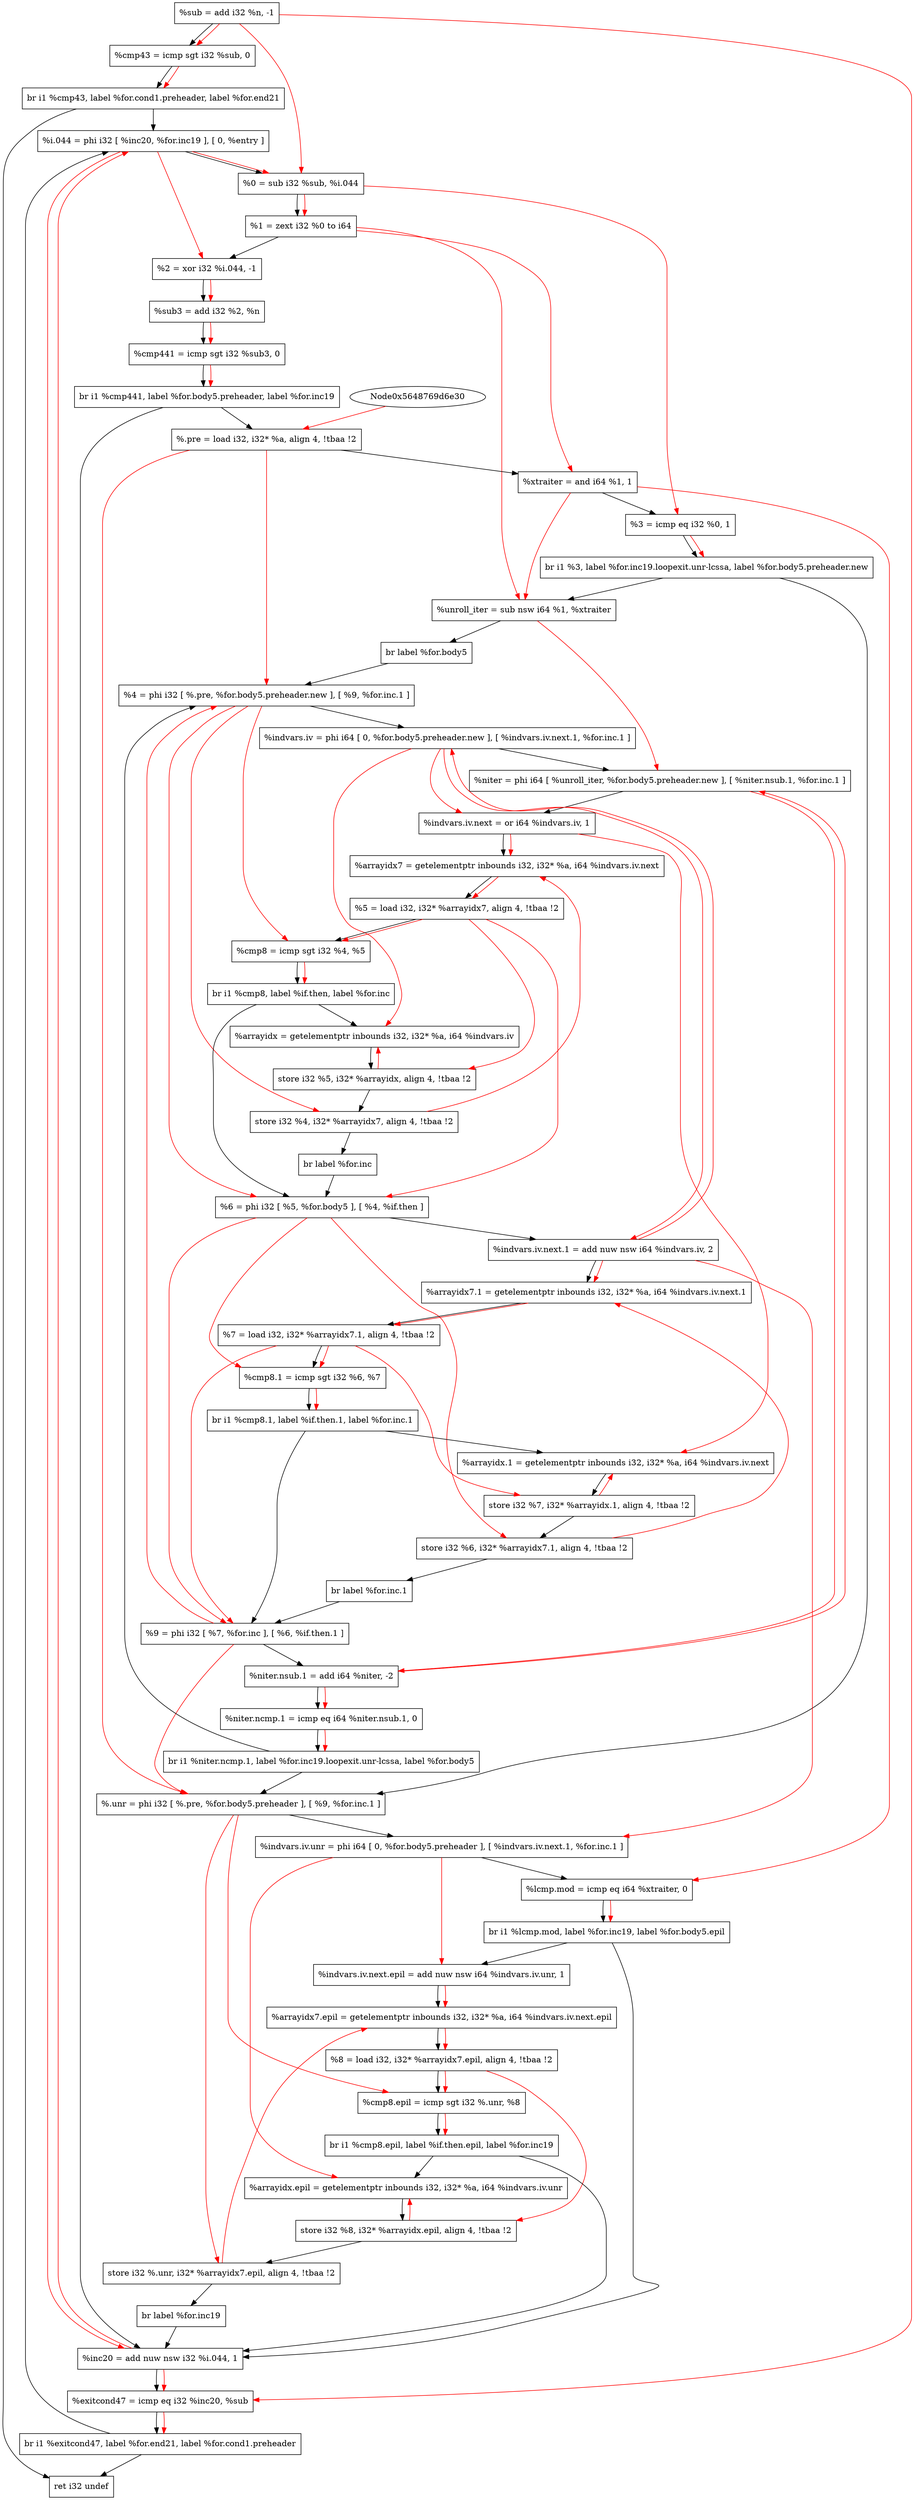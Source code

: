 digraph "CDFG for'func' function" {
	Node0x5648769d70c0[shape=record, label="  %sub = add i32 %n, -1"];
	Node0x5648769d7160[shape=record, label="  %cmp43 = icmp sgt i32 %sub, 0"];
	Node0x564876961c98[shape=record, label="  br i1 %cmp43, label %for.cond1.preheader, label %for.end21"];
	Node0x5648769d7488[shape=record, label="  %i.044 = phi i32 [ %inc20, %for.inc19 ], [ 0, %entry ]"];
	Node0x5648769d7570[shape=record, label="  %0 = sub i32 %sub, %i.044"];
	Node0x5648769d75e8[shape=record, label="  %1 = zext i32 %0 to i64"];
	Node0x5648769d7680[shape=record, label="  %2 = xor i32 %i.044, -1"];
	Node0x5648769d7720[shape=record, label="  %sub3 = add i32 %2, %n"];
	Node0x5648769d7790[shape=record, label="  %cmp441 = icmp sgt i32 %sub3, 0"];
	Node0x564876961db8[shape=record, label="  br i1 %cmp441, label %for.body5.preheader, label %for.inc19"];
	Node0x5648769d7898[shape=record, label="  %.pre = load i32, i32* %a, align 4, !tbaa !2"];
	Node0x5648769d8980[shape=record, label="  %xtraiter = and i64 %1, 1"];
	Node0x5648769d8a20[shape=record, label="  %3 = icmp eq i32 %0, 1"];
	Node0x56487696d348[shape=record, label="  br i1 %3, label %for.inc19.loopexit.unr-lcssa, label %for.body5.preheader.new"];
	Node0x5648769d8ce0[shape=record, label="  %unroll_iter = sub nsw i64 %1, %xtraiter"];
	Node0x5648769d8db8[shape=record, label="  br label %for.body5"];
	Node0x5648769d8ec8[shape=record, label="  %4 = phi i32 [ %.pre, %for.body5.preheader.new ], [ %9, %for.inc.1 ]"];
	Node0x5648769d90a8[shape=record, label="  %indvars.iv = phi i64 [ 0, %for.body5.preheader.new ], [ %indvars.iv.next.1, %for.inc.1 ]"];
	Node0x5648769d9208[shape=record, label="  %niter = phi i64 [ %unroll_iter, %for.body5.preheader.new ], [ %niter.nsub.1, %for.inc.1 ]"];
	Node0x5648769d92f0[shape=record, label="  %indvars.iv.next = or i64 %indvars.iv, 1"];
	Node0x5648769d93c0[shape=record, label="  %arrayidx7 = getelementptr inbounds i32, i32* %a, i64 %indvars.iv.next"];
	Node0x5648769d9428[shape=record, label="  %5 = load i32, i32* %arrayidx7, align 4, !tbaa !2"];
	Node0x5648769d9ab0[shape=record, label="  %cmp8 = icmp sgt i32 %4, %5"];
	Node0x56487696d468[shape=record, label="  br i1 %cmp8, label %if.then, label %for.inc"];
	Node0x5648769da000[shape=record, label="  %arrayidx = getelementptr inbounds i32, i32* %a, i64 %indvars.iv"];
	Node0x5648769da0b0[shape=record, label="  store i32 %5, i32* %arrayidx, align 4, !tbaa !2"];
	Node0x5648769da130[shape=record, label="  store i32 %4, i32* %arrayidx7, align 4, !tbaa !2"];
	Node0x5648769d9eb8[shape=record, label="  br label %for.inc"];
	Node0x5648769da188[shape=record, label="  %6 = phi i32 [ %5, %for.body5 ], [ %4, %if.then ]"];
	Node0x5648769da2b0[shape=record, label="  %indvars.iv.next.1 = add nuw nsw i64 %indvars.iv, 2"];
	Node0x5648769da350[shape=record, label="  %arrayidx7.1 = getelementptr inbounds i32, i32* %a, i64 %indvars.iv.next.1"];
	Node0x5648769d9058[shape=record, label="  %7 = load i32, i32* %arrayidx7.1, align 4, !tbaa !2"];
	Node0x5648769da3d0[shape=record, label="  %cmp8.1 = icmp sgt i32 %6, %7"];
	Node0x56487696d588[shape=record, label="  br i1 %cmp8.1, label %if.then.1, label %for.inc.1"];
	Node0x5648769da498[shape=record, label="  %.unr = phi i32 [ %.pre, %for.body5.preheader ], [ %9, %for.inc.1 ]"];
	Node0x5648769da558[shape=record, label="  %indvars.iv.unr = phi i64 [ 0, %for.body5.preheader ], [ %indvars.iv.next.1, %for.inc.1 ]"];
	Node0x5648769da620[shape=record, label="  %lcmp.mod = icmp eq i64 %xtraiter, 0"];
	Node0x5648769da728[shape=record, label="  br i1 %lcmp.mod, label %for.inc19, label %for.body5.epil"];
	Node0x5648769da7a0[shape=record, label="  %indvars.iv.next.epil = add nuw nsw i64 %indvars.iv.unr, 1"];
	Node0x5648769da8a0[shape=record, label="  %arrayidx7.epil = getelementptr inbounds i32, i32* %a, i64 %indvars.iv.next.epil"];
	Node0x5648769d8b38[shape=record, label="  %8 = load i32, i32* %arrayidx7.epil, align 4, !tbaa !2"];
	Node0x5648769da9b0[shape=record, label="  %cmp8.epil = icmp sgt i32 %.unr, %8"];
	Node0x5648769daac8[shape=record, label="  br i1 %cmp8.epil, label %if.then.epil, label %for.inc19"];
	Node0x5648769dab40[shape=record, label="  %arrayidx.epil = getelementptr inbounds i32, i32* %a, i64 %indvars.iv.unr"];
	Node0x5648769dabc0[shape=record, label="  store i32 %8, i32* %arrayidx.epil, align 4, !tbaa !2"];
	Node0x5648769dac40[shape=record, label="  store i32 %.unr, i32* %arrayidx7.epil, align 4, !tbaa !2"];
	Node0x5648769daa38[shape=record, label="  br label %for.inc19"];
	Node0x5648769dacc0[shape=record, label="  %inc20 = add nuw nsw i32 %i.044, 1"];
	Node0x5648769dad30[shape=record, label="  %exitcond47 = icmp eq i32 %inc20, %sub"];
	Node0x5648769dae18[shape=record, label="  br i1 %exitcond47, label %for.end21, label %for.cond1.preheader"];
	Node0x5648769d72f8[shape=record, label="  ret i32 undef"];
	Node0x5648769db2c0[shape=record, label="  %arrayidx.1 = getelementptr inbounds i32, i32* %a, i64 %indvars.iv.next"];
	Node0x5648769db340[shape=record, label="  store i32 %7, i32* %arrayidx.1, align 4, !tbaa !2"];
	Node0x5648769db3c0[shape=record, label="  store i32 %6, i32* %arrayidx7.1, align 4, !tbaa !2"];
	Node0x5648769d9f88[shape=record, label="  br label %for.inc.1"];
	Node0x5648769db418[shape=record, label="  %9 = phi i32 [ %7, %for.inc ], [ %6, %if.then.1 ]"];
	Node0x5648769db4e0[shape=record, label="  %niter.nsub.1 = add i64 %niter, -2"];
	Node0x5648769db550[shape=record, label="  %niter.ncmp.1 = icmp eq i64 %niter.nsub.1, 0"];
	Node0x5648769dbe18[shape=record, label="  br i1 %niter.ncmp.1, label %for.inc19.loopexit.unr-lcssa, label %for.body5"];
	Node0x5648769d70c0 -> Node0x5648769d7160
	Node0x5648769d7160 -> Node0x564876961c98
	Node0x564876961c98 -> Node0x5648769d7488
	Node0x564876961c98 -> Node0x5648769d72f8
	Node0x5648769d7488 -> Node0x5648769d7570
	Node0x5648769d7570 -> Node0x5648769d75e8
	Node0x5648769d75e8 -> Node0x5648769d7680
	Node0x5648769d7680 -> Node0x5648769d7720
	Node0x5648769d7720 -> Node0x5648769d7790
	Node0x5648769d7790 -> Node0x564876961db8
	Node0x564876961db8 -> Node0x5648769d7898
	Node0x564876961db8 -> Node0x5648769dacc0
	Node0x5648769d7898 -> Node0x5648769d8980
	Node0x5648769d8980 -> Node0x5648769d8a20
	Node0x5648769d8a20 -> Node0x56487696d348
	Node0x56487696d348 -> Node0x5648769da498
	Node0x56487696d348 -> Node0x5648769d8ce0
	Node0x5648769d8ce0 -> Node0x5648769d8db8
	Node0x5648769d8db8 -> Node0x5648769d8ec8
	Node0x5648769d8ec8 -> Node0x5648769d90a8
	Node0x5648769d90a8 -> Node0x5648769d9208
	Node0x5648769d9208 -> Node0x5648769d92f0
	Node0x5648769d92f0 -> Node0x5648769d93c0
	Node0x5648769d93c0 -> Node0x5648769d9428
	Node0x5648769d9428 -> Node0x5648769d9ab0
	Node0x5648769d9ab0 -> Node0x56487696d468
	Node0x56487696d468 -> Node0x5648769da000
	Node0x56487696d468 -> Node0x5648769da188
	Node0x5648769da000 -> Node0x5648769da0b0
	Node0x5648769da0b0 -> Node0x5648769da130
	Node0x5648769da130 -> Node0x5648769d9eb8
	Node0x5648769d9eb8 -> Node0x5648769da188
	Node0x5648769da188 -> Node0x5648769da2b0
	Node0x5648769da2b0 -> Node0x5648769da350
	Node0x5648769da350 -> Node0x5648769d9058
	Node0x5648769d9058 -> Node0x5648769da3d0
	Node0x5648769da3d0 -> Node0x56487696d588
	Node0x56487696d588 -> Node0x5648769db2c0
	Node0x56487696d588 -> Node0x5648769db418
	Node0x5648769da498 -> Node0x5648769da558
	Node0x5648769da558 -> Node0x5648769da620
	Node0x5648769da620 -> Node0x5648769da728
	Node0x5648769da728 -> Node0x5648769dacc0
	Node0x5648769da728 -> Node0x5648769da7a0
	Node0x5648769da7a0 -> Node0x5648769da8a0
	Node0x5648769da8a0 -> Node0x5648769d8b38
	Node0x5648769d8b38 -> Node0x5648769da9b0
	Node0x5648769da9b0 -> Node0x5648769daac8
	Node0x5648769daac8 -> Node0x5648769dab40
	Node0x5648769daac8 -> Node0x5648769dacc0
	Node0x5648769dab40 -> Node0x5648769dabc0
	Node0x5648769dabc0 -> Node0x5648769dac40
	Node0x5648769dac40 -> Node0x5648769daa38
	Node0x5648769daa38 -> Node0x5648769dacc0
	Node0x5648769dacc0 -> Node0x5648769dad30
	Node0x5648769dad30 -> Node0x5648769dae18
	Node0x5648769dae18 -> Node0x5648769d72f8
	Node0x5648769dae18 -> Node0x5648769d7488
	Node0x5648769db2c0 -> Node0x5648769db340
	Node0x5648769db340 -> Node0x5648769db3c0
	Node0x5648769db3c0 -> Node0x5648769d9f88
	Node0x5648769d9f88 -> Node0x5648769db418
	Node0x5648769db418 -> Node0x5648769db4e0
	Node0x5648769db4e0 -> Node0x5648769db550
	Node0x5648769db550 -> Node0x5648769dbe18
	Node0x5648769dbe18 -> Node0x5648769da498
	Node0x5648769dbe18 -> Node0x5648769d8ec8
edge [color=red]
	Node0x5648769d70c0 -> Node0x5648769d7160
	Node0x5648769d7160 -> Node0x564876961c98
	Node0x5648769dacc0 -> Node0x5648769d7488
	Node0x5648769d70c0 -> Node0x5648769d7570
	Node0x5648769d7488 -> Node0x5648769d7570
	Node0x5648769d7570 -> Node0x5648769d75e8
	Node0x5648769d7488 -> Node0x5648769d7680
	Node0x5648769d7680 -> Node0x5648769d7720
	Node0x5648769d7720 -> Node0x5648769d7790
	Node0x5648769d7790 -> Node0x564876961db8
	Node0x5648769d6e30 -> Node0x5648769d7898
	Node0x5648769d75e8 -> Node0x5648769d8980
	Node0x5648769d7570 -> Node0x5648769d8a20
	Node0x5648769d8a20 -> Node0x56487696d348
	Node0x5648769d75e8 -> Node0x5648769d8ce0
	Node0x5648769d8980 -> Node0x5648769d8ce0
	Node0x5648769d7898 -> Node0x5648769d8ec8
	Node0x5648769db418 -> Node0x5648769d8ec8
	Node0x5648769da2b0 -> Node0x5648769d90a8
	Node0x5648769d8ce0 -> Node0x5648769d9208
	Node0x5648769db4e0 -> Node0x5648769d9208
	Node0x5648769d90a8 -> Node0x5648769d92f0
	Node0x5648769d92f0 -> Node0x5648769d93c0
	Node0x5648769d93c0 -> Node0x5648769d9428
	Node0x5648769d8ec8 -> Node0x5648769d9ab0
	Node0x5648769d9428 -> Node0x5648769d9ab0
	Node0x5648769d9ab0 -> Node0x56487696d468
	Node0x5648769d90a8 -> Node0x5648769da000
	Node0x5648769d9428 -> Node0x5648769da0b0
	Node0x5648769da0b0 -> Node0x5648769da000
	Node0x5648769d8ec8 -> Node0x5648769da130
	Node0x5648769da130 -> Node0x5648769d93c0
	Node0x5648769d9428 -> Node0x5648769da188
	Node0x5648769d8ec8 -> Node0x5648769da188
	Node0x5648769d90a8 -> Node0x5648769da2b0
	Node0x5648769da2b0 -> Node0x5648769da350
	Node0x5648769da350 -> Node0x5648769d9058
	Node0x5648769da188 -> Node0x5648769da3d0
	Node0x5648769d9058 -> Node0x5648769da3d0
	Node0x5648769da3d0 -> Node0x56487696d588
	Node0x5648769d7898 -> Node0x5648769da498
	Node0x5648769db418 -> Node0x5648769da498
	Node0x5648769da2b0 -> Node0x5648769da558
	Node0x5648769d8980 -> Node0x5648769da620
	Node0x5648769da620 -> Node0x5648769da728
	Node0x5648769da558 -> Node0x5648769da7a0
	Node0x5648769da7a0 -> Node0x5648769da8a0
	Node0x5648769da8a0 -> Node0x5648769d8b38
	Node0x5648769da498 -> Node0x5648769da9b0
	Node0x5648769d8b38 -> Node0x5648769da9b0
	Node0x5648769da9b0 -> Node0x5648769daac8
	Node0x5648769da558 -> Node0x5648769dab40
	Node0x5648769d8b38 -> Node0x5648769dabc0
	Node0x5648769dabc0 -> Node0x5648769dab40
	Node0x5648769da498 -> Node0x5648769dac40
	Node0x5648769dac40 -> Node0x5648769da8a0
	Node0x5648769d7488 -> Node0x5648769dacc0
	Node0x5648769dacc0 -> Node0x5648769dad30
	Node0x5648769d70c0 -> Node0x5648769dad30
	Node0x5648769dad30 -> Node0x5648769dae18
	Node0x5648769d92f0 -> Node0x5648769db2c0
	Node0x5648769d9058 -> Node0x5648769db340
	Node0x5648769db340 -> Node0x5648769db2c0
	Node0x5648769da188 -> Node0x5648769db3c0
	Node0x5648769db3c0 -> Node0x5648769da350
	Node0x5648769d9058 -> Node0x5648769db418
	Node0x5648769da188 -> Node0x5648769db418
	Node0x5648769d9208 -> Node0x5648769db4e0
	Node0x5648769db4e0 -> Node0x5648769db550
	Node0x5648769db550 -> Node0x5648769dbe18
}
